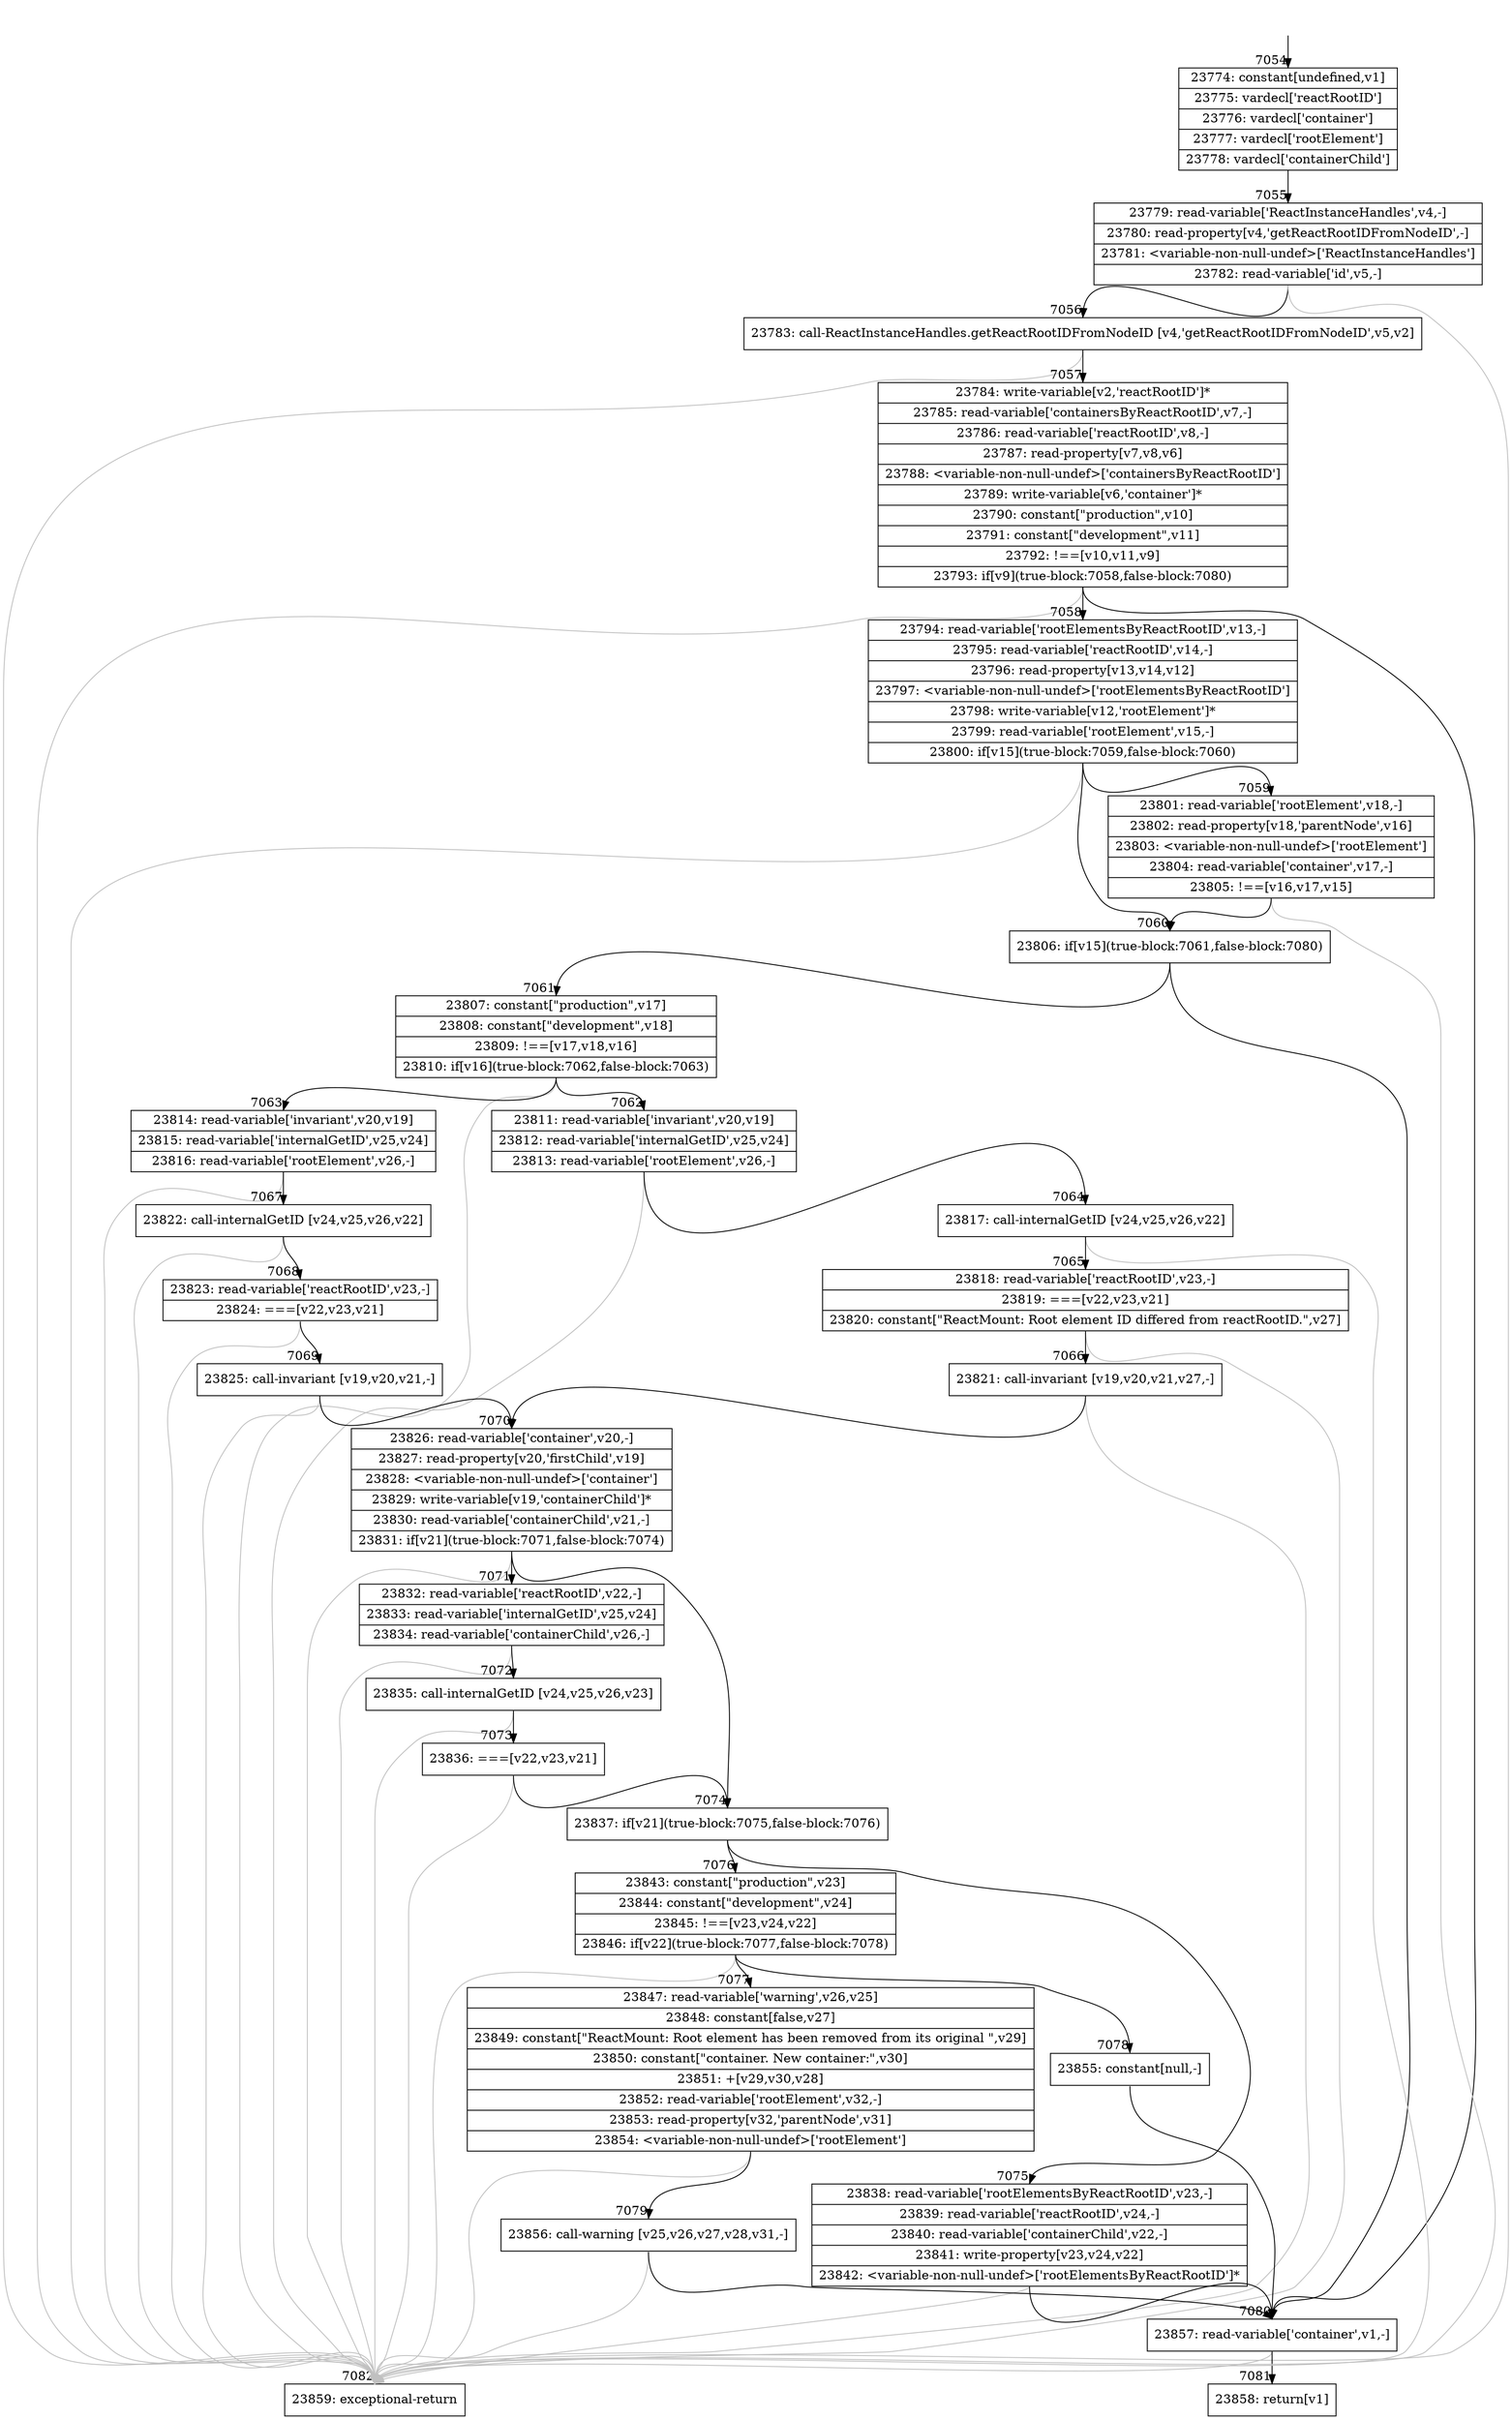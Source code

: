 digraph {
rankdir="TD"
BB_entry491[shape=none,label=""];
BB_entry491 -> BB7054 [tailport=s, headport=n, headlabel="    7054"]
BB7054 [shape=record label="{23774: constant[undefined,v1]|23775: vardecl['reactRootID']|23776: vardecl['container']|23777: vardecl['rootElement']|23778: vardecl['containerChild']}" ] 
BB7054 -> BB7055 [tailport=s, headport=n, headlabel="      7055"]
BB7055 [shape=record label="{23779: read-variable['ReactInstanceHandles',v4,-]|23780: read-property[v4,'getReactRootIDFromNodeID',-]|23781: \<variable-non-null-undef\>['ReactInstanceHandles']|23782: read-variable['id',v5,-]}" ] 
BB7055 -> BB7056 [tailport=s, headport=n, headlabel="      7056"]
BB7055 -> BB7082 [tailport=s, headport=n, color=gray, headlabel="      7082"]
BB7056 [shape=record label="{23783: call-ReactInstanceHandles.getReactRootIDFromNodeID [v4,'getReactRootIDFromNodeID',v5,v2]}" ] 
BB7056 -> BB7057 [tailport=s, headport=n, headlabel="      7057"]
BB7056 -> BB7082 [tailport=s, headport=n, color=gray]
BB7057 [shape=record label="{23784: write-variable[v2,'reactRootID']*|23785: read-variable['containersByReactRootID',v7,-]|23786: read-variable['reactRootID',v8,-]|23787: read-property[v7,v8,v6]|23788: \<variable-non-null-undef\>['containersByReactRootID']|23789: write-variable[v6,'container']*|23790: constant[\"production\",v10]|23791: constant[\"development\",v11]|23792: !==[v10,v11,v9]|23793: if[v9](true-block:7058,false-block:7080)}" ] 
BB7057 -> BB7058 [tailport=s, headport=n, headlabel="      7058"]
BB7057 -> BB7080 [tailport=s, headport=n, headlabel="      7080"]
BB7057 -> BB7082 [tailport=s, headport=n, color=gray]
BB7058 [shape=record label="{23794: read-variable['rootElementsByReactRootID',v13,-]|23795: read-variable['reactRootID',v14,-]|23796: read-property[v13,v14,v12]|23797: \<variable-non-null-undef\>['rootElementsByReactRootID']|23798: write-variable[v12,'rootElement']*|23799: read-variable['rootElement',v15,-]|23800: if[v15](true-block:7059,false-block:7060)}" ] 
BB7058 -> BB7060 [tailport=s, headport=n, headlabel="      7060"]
BB7058 -> BB7059 [tailport=s, headport=n, headlabel="      7059"]
BB7058 -> BB7082 [tailport=s, headport=n, color=gray]
BB7059 [shape=record label="{23801: read-variable['rootElement',v18,-]|23802: read-property[v18,'parentNode',v16]|23803: \<variable-non-null-undef\>['rootElement']|23804: read-variable['container',v17,-]|23805: !==[v16,v17,v15]}" ] 
BB7059 -> BB7060 [tailport=s, headport=n]
BB7059 -> BB7082 [tailport=s, headport=n, color=gray]
BB7060 [shape=record label="{23806: if[v15](true-block:7061,false-block:7080)}" ] 
BB7060 -> BB7061 [tailport=s, headport=n, headlabel="      7061"]
BB7060 -> BB7080 [tailport=s, headport=n]
BB7061 [shape=record label="{23807: constant[\"production\",v17]|23808: constant[\"development\",v18]|23809: !==[v17,v18,v16]|23810: if[v16](true-block:7062,false-block:7063)}" ] 
BB7061 -> BB7062 [tailport=s, headport=n, headlabel="      7062"]
BB7061 -> BB7063 [tailport=s, headport=n, headlabel="      7063"]
BB7061 -> BB7082 [tailport=s, headport=n, color=gray]
BB7062 [shape=record label="{23811: read-variable['invariant',v20,v19]|23812: read-variable['internalGetID',v25,v24]|23813: read-variable['rootElement',v26,-]}" ] 
BB7062 -> BB7064 [tailport=s, headport=n, headlabel="      7064"]
BB7062 -> BB7082 [tailport=s, headport=n, color=gray]
BB7063 [shape=record label="{23814: read-variable['invariant',v20,v19]|23815: read-variable['internalGetID',v25,v24]|23816: read-variable['rootElement',v26,-]}" ] 
BB7063 -> BB7067 [tailport=s, headport=n, headlabel="      7067"]
BB7063 -> BB7082 [tailport=s, headport=n, color=gray]
BB7064 [shape=record label="{23817: call-internalGetID [v24,v25,v26,v22]}" ] 
BB7064 -> BB7065 [tailport=s, headport=n, headlabel="      7065"]
BB7064 -> BB7082 [tailport=s, headport=n, color=gray]
BB7065 [shape=record label="{23818: read-variable['reactRootID',v23,-]|23819: ===[v22,v23,v21]|23820: constant[\"ReactMount: Root element ID differed from reactRootID.\",v27]}" ] 
BB7065 -> BB7066 [tailport=s, headport=n, headlabel="      7066"]
BB7065 -> BB7082 [tailport=s, headport=n, color=gray]
BB7066 [shape=record label="{23821: call-invariant [v19,v20,v21,v27,-]}" ] 
BB7066 -> BB7070 [tailport=s, headport=n, headlabel="      7070"]
BB7066 -> BB7082 [tailport=s, headport=n, color=gray]
BB7067 [shape=record label="{23822: call-internalGetID [v24,v25,v26,v22]}" ] 
BB7067 -> BB7068 [tailport=s, headport=n, headlabel="      7068"]
BB7067 -> BB7082 [tailport=s, headport=n, color=gray]
BB7068 [shape=record label="{23823: read-variable['reactRootID',v23,-]|23824: ===[v22,v23,v21]}" ] 
BB7068 -> BB7069 [tailport=s, headport=n, headlabel="      7069"]
BB7068 -> BB7082 [tailport=s, headport=n, color=gray]
BB7069 [shape=record label="{23825: call-invariant [v19,v20,v21,-]}" ] 
BB7069 -> BB7070 [tailport=s, headport=n]
BB7069 -> BB7082 [tailport=s, headport=n, color=gray]
BB7070 [shape=record label="{23826: read-variable['container',v20,-]|23827: read-property[v20,'firstChild',v19]|23828: \<variable-non-null-undef\>['container']|23829: write-variable[v19,'containerChild']*|23830: read-variable['containerChild',v21,-]|23831: if[v21](true-block:7071,false-block:7074)}" ] 
BB7070 -> BB7074 [tailport=s, headport=n, headlabel="      7074"]
BB7070 -> BB7071 [tailport=s, headport=n, headlabel="      7071"]
BB7070 -> BB7082 [tailport=s, headport=n, color=gray]
BB7071 [shape=record label="{23832: read-variable['reactRootID',v22,-]|23833: read-variable['internalGetID',v25,v24]|23834: read-variable['containerChild',v26,-]}" ] 
BB7071 -> BB7072 [tailport=s, headport=n, headlabel="      7072"]
BB7071 -> BB7082 [tailport=s, headport=n, color=gray]
BB7072 [shape=record label="{23835: call-internalGetID [v24,v25,v26,v23]}" ] 
BB7072 -> BB7073 [tailport=s, headport=n, headlabel="      7073"]
BB7072 -> BB7082 [tailport=s, headport=n, color=gray]
BB7073 [shape=record label="{23836: ===[v22,v23,v21]}" ] 
BB7073 -> BB7074 [tailport=s, headport=n]
BB7073 -> BB7082 [tailport=s, headport=n, color=gray]
BB7074 [shape=record label="{23837: if[v21](true-block:7075,false-block:7076)}" ] 
BB7074 -> BB7075 [tailport=s, headport=n, headlabel="      7075"]
BB7074 -> BB7076 [tailport=s, headport=n, headlabel="      7076"]
BB7075 [shape=record label="{23838: read-variable['rootElementsByReactRootID',v23,-]|23839: read-variable['reactRootID',v24,-]|23840: read-variable['containerChild',v22,-]|23841: write-property[v23,v24,v22]|23842: \<variable-non-null-undef\>['rootElementsByReactRootID']*}" ] 
BB7075 -> BB7080 [tailport=s, headport=n]
BB7075 -> BB7082 [tailport=s, headport=n, color=gray]
BB7076 [shape=record label="{23843: constant[\"production\",v23]|23844: constant[\"development\",v24]|23845: !==[v23,v24,v22]|23846: if[v22](true-block:7077,false-block:7078)}" ] 
BB7076 -> BB7077 [tailport=s, headport=n, headlabel="      7077"]
BB7076 -> BB7078 [tailport=s, headport=n, headlabel="      7078"]
BB7076 -> BB7082 [tailport=s, headport=n, color=gray]
BB7077 [shape=record label="{23847: read-variable['warning',v26,v25]|23848: constant[false,v27]|23849: constant[\"ReactMount: Root element has been removed from its original \",v29]|23850: constant[\"container. New container:\",v30]|23851: +[v29,v30,v28]|23852: read-variable['rootElement',v32,-]|23853: read-property[v32,'parentNode',v31]|23854: \<variable-non-null-undef\>['rootElement']}" ] 
BB7077 -> BB7079 [tailport=s, headport=n, headlabel="      7079"]
BB7077 -> BB7082 [tailport=s, headport=n, color=gray]
BB7078 [shape=record label="{23855: constant[null,-]}" ] 
BB7078 -> BB7080 [tailport=s, headport=n]
BB7079 [shape=record label="{23856: call-warning [v25,v26,v27,v28,v31,-]}" ] 
BB7079 -> BB7080 [tailport=s, headport=n]
BB7079 -> BB7082 [tailport=s, headport=n, color=gray]
BB7080 [shape=record label="{23857: read-variable['container',v1,-]}" ] 
BB7080 -> BB7081 [tailport=s, headport=n, headlabel="      7081"]
BB7080 -> BB7082 [tailport=s, headport=n, color=gray]
BB7081 [shape=record label="{23858: return[v1]}" ] 
BB7082 [shape=record label="{23859: exceptional-return}" ] 
//#$~ 12419
}
